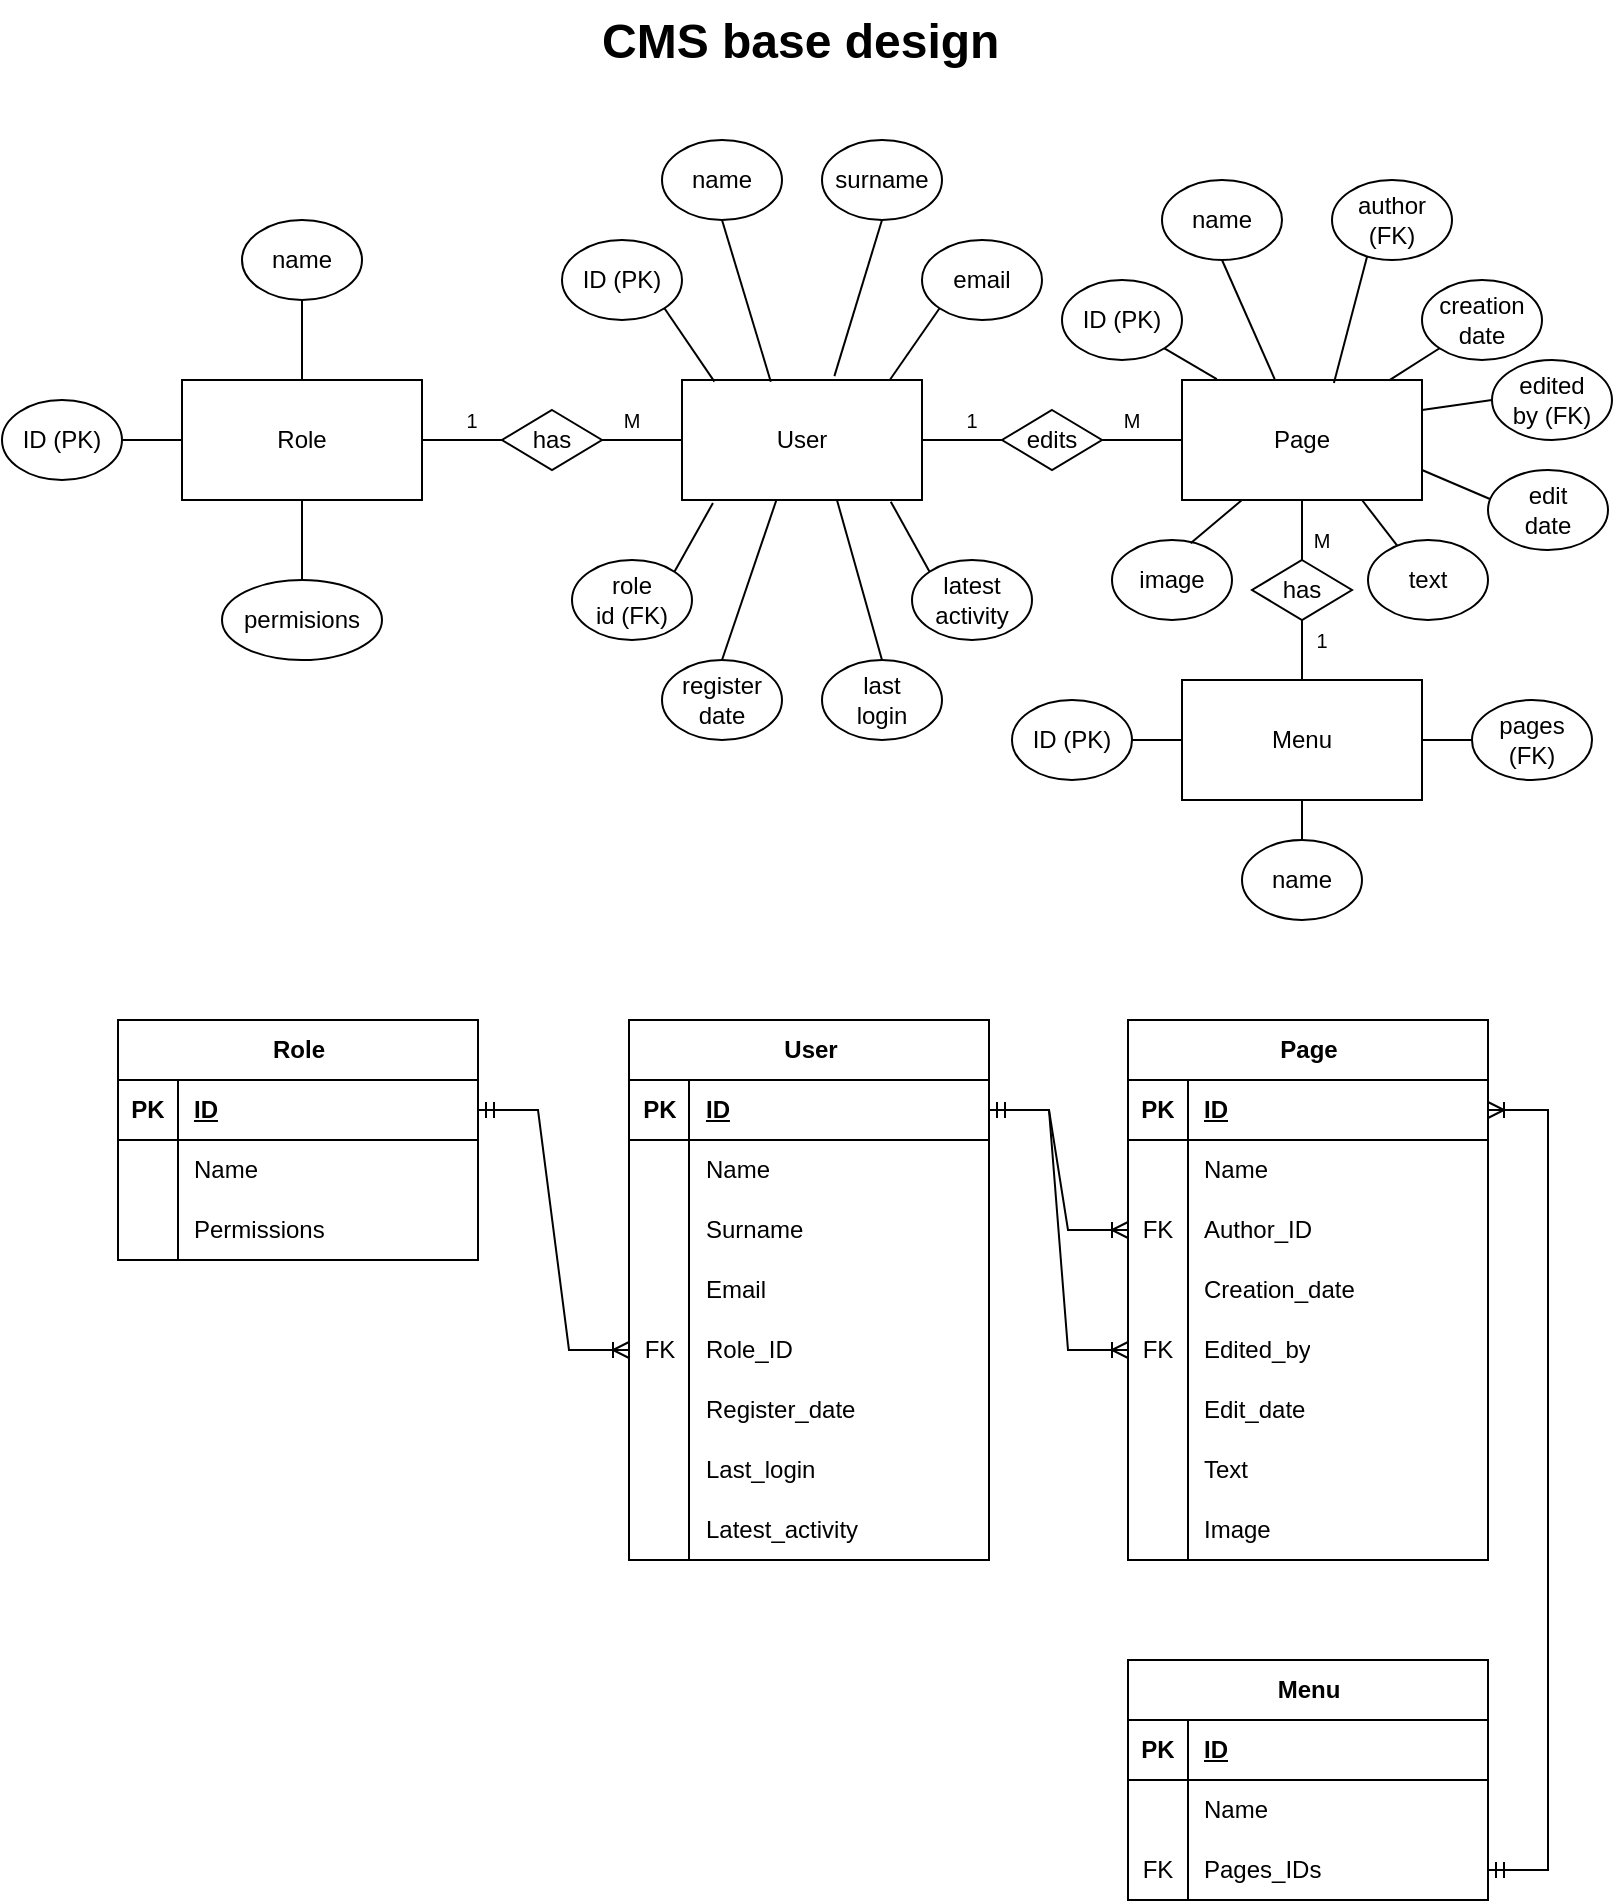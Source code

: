 <mxfile version="24.5.2" type="device">
  <diagram name="Page-1" id="VvkrXzYvBZzxiJ7Tl5v-">
    <mxGraphModel dx="989" dy="466" grid="1" gridSize="10" guides="1" tooltips="1" connect="1" arrows="1" fold="1" page="1" pageScale="1" pageWidth="850" pageHeight="1100" math="0" shadow="0">
      <root>
        <mxCell id="0" />
        <mxCell id="1" parent="0" />
        <mxCell id="HvRO8bpRPB-MpJKRD0TC-1" value="Page" style="rounded=0;whiteSpace=wrap;html=1;" vertex="1" parent="1">
          <mxGeometry x="615" y="280" width="120" height="60" as="geometry" />
        </mxCell>
        <mxCell id="HvRO8bpRPB-MpJKRD0TC-2" value="User" style="rounded=0;whiteSpace=wrap;html=1;" vertex="1" parent="1">
          <mxGeometry x="365" y="280" width="120" height="60" as="geometry" />
        </mxCell>
        <mxCell id="HvRO8bpRPB-MpJKRD0TC-3" value="Role" style="rounded=0;whiteSpace=wrap;html=1;" vertex="1" parent="1">
          <mxGeometry x="115" y="280" width="120" height="60" as="geometry" />
        </mxCell>
        <mxCell id="HvRO8bpRPB-MpJKRD0TC-4" value="name" style="ellipse;whiteSpace=wrap;html=1;" vertex="1" parent="1">
          <mxGeometry x="355" y="160" width="60" height="40" as="geometry" />
        </mxCell>
        <mxCell id="HvRO8bpRPB-MpJKRD0TC-5" value="surname" style="ellipse;whiteSpace=wrap;html=1;" vertex="1" parent="1">
          <mxGeometry x="435" y="160" width="60" height="40" as="geometry" />
        </mxCell>
        <mxCell id="HvRO8bpRPB-MpJKRD0TC-6" value="ID (PK)" style="ellipse;whiteSpace=wrap;html=1;" vertex="1" parent="1">
          <mxGeometry x="305" y="210" width="60" height="40" as="geometry" />
        </mxCell>
        <mxCell id="HvRO8bpRPB-MpJKRD0TC-9" value="" style="endArrow=none;html=1;rounded=0;exitX=1;exitY=0.5;exitDx=0;exitDy=0;entryX=0;entryY=0.5;entryDx=0;entryDy=0;" edge="1" parent="1" source="HvRO8bpRPB-MpJKRD0TC-3" target="HvRO8bpRPB-MpJKRD0TC-8">
          <mxGeometry width="50" height="50" relative="1" as="geometry">
            <mxPoint x="235" y="310" as="sourcePoint" />
            <mxPoint x="365" y="310" as="targetPoint" />
          </mxGeometry>
        </mxCell>
        <mxCell id="HvRO8bpRPB-MpJKRD0TC-8" value="has" style="rhombus;whiteSpace=wrap;html=1;" vertex="1" parent="1">
          <mxGeometry x="275" y="295" width="50" height="30" as="geometry" />
        </mxCell>
        <mxCell id="HvRO8bpRPB-MpJKRD0TC-12" value="" style="endArrow=none;html=1;rounded=0;exitX=1;exitY=0.5;exitDx=0;exitDy=0;entryX=0;entryY=0.5;entryDx=0;entryDy=0;" edge="1" source="HvRO8bpRPB-MpJKRD0TC-14" parent="1">
          <mxGeometry width="50" height="50" relative="1" as="geometry">
            <mxPoint x="665" y="400" as="sourcePoint" />
            <mxPoint x="615" y="310" as="targetPoint" />
          </mxGeometry>
        </mxCell>
        <mxCell id="HvRO8bpRPB-MpJKRD0TC-13" value="" style="endArrow=none;html=1;rounded=0;exitX=1;exitY=0.5;exitDx=0;exitDy=0;entryX=0;entryY=0.5;entryDx=0;entryDy=0;" edge="1" target="HvRO8bpRPB-MpJKRD0TC-14" parent="1">
          <mxGeometry width="50" height="50" relative="1" as="geometry">
            <mxPoint x="485" y="310" as="sourcePoint" />
            <mxPoint x="615" y="310" as="targetPoint" />
          </mxGeometry>
        </mxCell>
        <mxCell id="HvRO8bpRPB-MpJKRD0TC-14" value="edits" style="rhombus;whiteSpace=wrap;html=1;" vertex="1" parent="1">
          <mxGeometry x="525" y="295" width="50" height="30" as="geometry" />
        </mxCell>
        <mxCell id="HvRO8bpRPB-MpJKRD0TC-15" value="&lt;font style=&quot;font-size: 10px;&quot;&gt;1&lt;/font&gt;" style="text;html=1;align=center;verticalAlign=middle;whiteSpace=wrap;rounded=0;" vertex="1" parent="1">
          <mxGeometry x="245" y="290" width="30" height="20" as="geometry" />
        </mxCell>
        <mxCell id="HvRO8bpRPB-MpJKRD0TC-17" value="" style="endArrow=none;html=1;rounded=0;exitX=1;exitY=0.5;exitDx=0;exitDy=0;entryX=0;entryY=0.5;entryDx=0;entryDy=0;" edge="1" parent="1" source="HvRO8bpRPB-MpJKRD0TC-8" target="HvRO8bpRPB-MpJKRD0TC-2">
          <mxGeometry width="50" height="50" relative="1" as="geometry">
            <mxPoint x="325" y="310" as="sourcePoint" />
            <mxPoint x="365" y="310" as="targetPoint" />
          </mxGeometry>
        </mxCell>
        <mxCell id="HvRO8bpRPB-MpJKRD0TC-16" value="&lt;font style=&quot;font-size: 10px;&quot;&gt;M&lt;/font&gt;" style="text;html=1;align=center;verticalAlign=middle;whiteSpace=wrap;rounded=0;" vertex="1" parent="1">
          <mxGeometry x="325" y="290" width="30" height="20" as="geometry" />
        </mxCell>
        <mxCell id="HvRO8bpRPB-MpJKRD0TC-18" value="&lt;font style=&quot;font-size: 10px;&quot;&gt;1&lt;/font&gt;" style="text;html=1;align=center;verticalAlign=middle;whiteSpace=wrap;rounded=0;" vertex="1" parent="1">
          <mxGeometry x="495" y="290" width="30" height="20" as="geometry" />
        </mxCell>
        <mxCell id="HvRO8bpRPB-MpJKRD0TC-19" value="&lt;font style=&quot;font-size: 10px;&quot;&gt;M&lt;/font&gt;" style="text;html=1;align=center;verticalAlign=middle;whiteSpace=wrap;rounded=0;" vertex="1" parent="1">
          <mxGeometry x="575" y="290" width="30" height="20" as="geometry" />
        </mxCell>
        <mxCell id="HvRO8bpRPB-MpJKRD0TC-21" value="email" style="ellipse;whiteSpace=wrap;html=1;" vertex="1" parent="1">
          <mxGeometry x="485" y="210" width="60" height="40" as="geometry" />
        </mxCell>
        <mxCell id="HvRO8bpRPB-MpJKRD0TC-22" value="" style="endArrow=none;html=1;rounded=0;exitX=1;exitY=1;exitDx=0;exitDy=0;entryX=0.135;entryY=0.014;entryDx=0;entryDy=0;entryPerimeter=0;" edge="1" parent="1" source="HvRO8bpRPB-MpJKRD0TC-6" target="HvRO8bpRPB-MpJKRD0TC-2">
          <mxGeometry width="50" height="50" relative="1" as="geometry">
            <mxPoint x="355" y="270" as="sourcePoint" />
            <mxPoint x="405" y="220" as="targetPoint" />
          </mxGeometry>
        </mxCell>
        <mxCell id="HvRO8bpRPB-MpJKRD0TC-23" value="" style="endArrow=none;html=1;rounded=0;entryX=0.5;entryY=1;entryDx=0;entryDy=0;exitX=0.37;exitY=0.014;exitDx=0;exitDy=0;exitPerimeter=0;" edge="1" parent="1" source="HvRO8bpRPB-MpJKRD0TC-2" target="HvRO8bpRPB-MpJKRD0TC-4">
          <mxGeometry width="50" height="50" relative="1" as="geometry">
            <mxPoint x="355" y="270" as="sourcePoint" />
            <mxPoint x="405" y="220" as="targetPoint" />
          </mxGeometry>
        </mxCell>
        <mxCell id="HvRO8bpRPB-MpJKRD0TC-24" value="" style="endArrow=none;html=1;rounded=0;entryX=0.5;entryY=1;entryDx=0;entryDy=0;exitX=0.635;exitY=-0.032;exitDx=0;exitDy=0;exitPerimeter=0;" edge="1" parent="1" source="HvRO8bpRPB-MpJKRD0TC-2" target="HvRO8bpRPB-MpJKRD0TC-5">
          <mxGeometry width="50" height="50" relative="1" as="geometry">
            <mxPoint x="355" y="270" as="sourcePoint" />
            <mxPoint x="405" y="220" as="targetPoint" />
          </mxGeometry>
        </mxCell>
        <mxCell id="HvRO8bpRPB-MpJKRD0TC-25" value="" style="endArrow=none;html=1;rounded=0;entryX=0;entryY=1;entryDx=0;entryDy=0;exitX=0.865;exitY=0.002;exitDx=0;exitDy=0;exitPerimeter=0;" edge="1" parent="1" source="HvRO8bpRPB-MpJKRD0TC-2" target="HvRO8bpRPB-MpJKRD0TC-21">
          <mxGeometry width="50" height="50" relative="1" as="geometry">
            <mxPoint x="355" y="270" as="sourcePoint" />
            <mxPoint x="405" y="220" as="targetPoint" />
          </mxGeometry>
        </mxCell>
        <mxCell id="HvRO8bpRPB-MpJKRD0TC-27" value="&lt;div&gt;register&lt;/div&gt;&lt;div&gt;date&lt;br&gt;&lt;/div&gt;" style="ellipse;whiteSpace=wrap;html=1;" vertex="1" parent="1">
          <mxGeometry x="355" y="420" width="60" height="40" as="geometry" />
        </mxCell>
        <mxCell id="HvRO8bpRPB-MpJKRD0TC-28" value="&lt;div&gt;last&lt;/div&gt;&lt;div&gt;login&lt;br&gt;&lt;/div&gt;" style="ellipse;whiteSpace=wrap;html=1;" vertex="1" parent="1">
          <mxGeometry x="435" y="420" width="60" height="40" as="geometry" />
        </mxCell>
        <mxCell id="HvRO8bpRPB-MpJKRD0TC-30" value="&lt;div&gt;latest&lt;/div&gt;&lt;div&gt;activity&lt;br&gt;&lt;/div&gt;" style="ellipse;whiteSpace=wrap;html=1;" vertex="1" parent="1">
          <mxGeometry x="480" y="370" width="60" height="40" as="geometry" />
        </mxCell>
        <mxCell id="HvRO8bpRPB-MpJKRD0TC-33" value="" style="endArrow=none;html=1;rounded=0;exitX=0.5;exitY=0;exitDx=0;exitDy=0;entryX=0.393;entryY=1.002;entryDx=0;entryDy=0;entryPerimeter=0;" edge="1" parent="1" source="HvRO8bpRPB-MpJKRD0TC-27" target="HvRO8bpRPB-MpJKRD0TC-2">
          <mxGeometry width="50" height="50" relative="1" as="geometry">
            <mxPoint x="355" y="330" as="sourcePoint" />
            <mxPoint x="385" y="350" as="targetPoint" />
          </mxGeometry>
        </mxCell>
        <mxCell id="HvRO8bpRPB-MpJKRD0TC-34" value="" style="endArrow=none;html=1;rounded=0;entryX=0;entryY=0;entryDx=0;entryDy=0;exitX=0.87;exitY=1.014;exitDx=0;exitDy=0;exitPerimeter=0;" edge="1" parent="1" source="HvRO8bpRPB-MpJKRD0TC-2" target="HvRO8bpRPB-MpJKRD0TC-30">
          <mxGeometry width="50" height="50" relative="1" as="geometry">
            <mxPoint x="355" y="330" as="sourcePoint" />
            <mxPoint x="405" y="280" as="targetPoint" />
          </mxGeometry>
        </mxCell>
        <mxCell id="HvRO8bpRPB-MpJKRD0TC-35" value="" style="endArrow=none;html=1;rounded=0;entryX=0.646;entryY=1.002;entryDx=0;entryDy=0;exitX=0.5;exitY=0;exitDx=0;exitDy=0;entryPerimeter=0;" edge="1" parent="1" source="HvRO8bpRPB-MpJKRD0TC-28" target="HvRO8bpRPB-MpJKRD0TC-2">
          <mxGeometry width="50" height="50" relative="1" as="geometry">
            <mxPoint x="355" y="330" as="sourcePoint" />
            <mxPoint x="405" y="280" as="targetPoint" />
          </mxGeometry>
        </mxCell>
        <mxCell id="HvRO8bpRPB-MpJKRD0TC-36" value="ID (PK)" style="ellipse;whiteSpace=wrap;html=1;" vertex="1" parent="1">
          <mxGeometry x="25" y="290" width="60" height="40" as="geometry" />
        </mxCell>
        <mxCell id="HvRO8bpRPB-MpJKRD0TC-37" value="" style="endArrow=none;html=1;rounded=0;exitX=1;exitY=0.5;exitDx=0;exitDy=0;entryX=0;entryY=0.5;entryDx=0;entryDy=0;" edge="1" parent="1" source="HvRO8bpRPB-MpJKRD0TC-36" target="HvRO8bpRPB-MpJKRD0TC-3">
          <mxGeometry width="50" height="50" relative="1" as="geometry">
            <mxPoint x="355" y="330" as="sourcePoint" />
            <mxPoint x="405" y="280" as="targetPoint" />
          </mxGeometry>
        </mxCell>
        <mxCell id="HvRO8bpRPB-MpJKRD0TC-38" value="name" style="ellipse;whiteSpace=wrap;html=1;" vertex="1" parent="1">
          <mxGeometry x="145" y="200" width="60" height="40" as="geometry" />
        </mxCell>
        <mxCell id="HvRO8bpRPB-MpJKRD0TC-39" value="&lt;div&gt;permisions&lt;/div&gt;" style="ellipse;whiteSpace=wrap;html=1;" vertex="1" parent="1">
          <mxGeometry x="135" y="380" width="80" height="40" as="geometry" />
        </mxCell>
        <mxCell id="HvRO8bpRPB-MpJKRD0TC-40" value="" style="endArrow=none;html=1;rounded=0;exitX=0.5;exitY=0;exitDx=0;exitDy=0;entryX=0.5;entryY=1;entryDx=0;entryDy=0;" edge="1" parent="1" source="HvRO8bpRPB-MpJKRD0TC-39" target="HvRO8bpRPB-MpJKRD0TC-3">
          <mxGeometry width="50" height="50" relative="1" as="geometry">
            <mxPoint x="355" y="330" as="sourcePoint" />
            <mxPoint x="405" y="280" as="targetPoint" />
          </mxGeometry>
        </mxCell>
        <mxCell id="HvRO8bpRPB-MpJKRD0TC-41" value="" style="endArrow=none;html=1;rounded=0;exitX=0.5;exitY=0;exitDx=0;exitDy=0;entryX=0.5;entryY=1;entryDx=0;entryDy=0;" edge="1" parent="1" source="HvRO8bpRPB-MpJKRD0TC-3" target="HvRO8bpRPB-MpJKRD0TC-38">
          <mxGeometry width="50" height="50" relative="1" as="geometry">
            <mxPoint x="355" y="330" as="sourcePoint" />
            <mxPoint x="405" y="280" as="targetPoint" />
          </mxGeometry>
        </mxCell>
        <mxCell id="HvRO8bpRPB-MpJKRD0TC-42" value="&lt;div&gt;role&lt;/div&gt;&lt;div&gt;id (FK)&lt;br&gt;&lt;/div&gt;" style="ellipse;whiteSpace=wrap;html=1;" vertex="1" parent="1">
          <mxGeometry x="310" y="370" width="60" height="40" as="geometry" />
        </mxCell>
        <mxCell id="HvRO8bpRPB-MpJKRD0TC-43" value="" style="endArrow=none;html=1;rounded=0;exitX=1;exitY=0;exitDx=0;exitDy=0;entryX=0.129;entryY=1.025;entryDx=0;entryDy=0;entryPerimeter=0;" edge="1" parent="1" source="HvRO8bpRPB-MpJKRD0TC-42" target="HvRO8bpRPB-MpJKRD0TC-2">
          <mxGeometry width="50" height="50" relative="1" as="geometry">
            <mxPoint x="625" y="290" as="sourcePoint" />
            <mxPoint x="675" y="240" as="targetPoint" />
          </mxGeometry>
        </mxCell>
        <mxCell id="HvRO8bpRPB-MpJKRD0TC-44" value="ID (PK)" style="ellipse;whiteSpace=wrap;html=1;" vertex="1" parent="1">
          <mxGeometry x="555" y="230" width="60" height="40" as="geometry" />
        </mxCell>
        <mxCell id="HvRO8bpRPB-MpJKRD0TC-45" value="name" style="ellipse;whiteSpace=wrap;html=1;" vertex="1" parent="1">
          <mxGeometry x="605" y="180" width="60" height="40" as="geometry" />
        </mxCell>
        <mxCell id="HvRO8bpRPB-MpJKRD0TC-46" value="author (FK)" style="ellipse;whiteSpace=wrap;html=1;" vertex="1" parent="1">
          <mxGeometry x="690" y="180" width="60" height="40" as="geometry" />
        </mxCell>
        <mxCell id="HvRO8bpRPB-MpJKRD0TC-47" value="&lt;div&gt;creation&lt;/div&gt;&lt;div&gt;date&lt;br&gt;&lt;/div&gt;" style="ellipse;whiteSpace=wrap;html=1;" vertex="1" parent="1">
          <mxGeometry x="735" y="230" width="60" height="40" as="geometry" />
        </mxCell>
        <mxCell id="HvRO8bpRPB-MpJKRD0TC-48" value="&lt;div&gt;edited&lt;/div&gt;&lt;div&gt;by (FK)&lt;/div&gt;" style="ellipse;whiteSpace=wrap;html=1;" vertex="1" parent="1">
          <mxGeometry x="770" y="270" width="60" height="40" as="geometry" />
        </mxCell>
        <mxCell id="HvRO8bpRPB-MpJKRD0TC-49" value="&lt;div&gt;edit&lt;/div&gt;&lt;div&gt;date&lt;br&gt;&lt;/div&gt;" style="ellipse;whiteSpace=wrap;html=1;" vertex="1" parent="1">
          <mxGeometry x="768" y="325" width="60" height="40" as="geometry" />
        </mxCell>
        <mxCell id="HvRO8bpRPB-MpJKRD0TC-50" value="text" style="ellipse;whiteSpace=wrap;html=1;" vertex="1" parent="1">
          <mxGeometry x="708" y="360" width="60" height="40" as="geometry" />
        </mxCell>
        <mxCell id="HvRO8bpRPB-MpJKRD0TC-51" value="image" style="ellipse;whiteSpace=wrap;html=1;" vertex="1" parent="1">
          <mxGeometry x="580" y="360" width="60" height="40" as="geometry" />
        </mxCell>
        <mxCell id="HvRO8bpRPB-MpJKRD0TC-52" value="" style="endArrow=none;html=1;rounded=0;entryX=1;entryY=1;entryDx=0;entryDy=0;exitX=0.145;exitY=-0.008;exitDx=0;exitDy=0;exitPerimeter=0;" edge="1" parent="1" source="HvRO8bpRPB-MpJKRD0TC-1" target="HvRO8bpRPB-MpJKRD0TC-44">
          <mxGeometry width="50" height="50" relative="1" as="geometry">
            <mxPoint x="390" y="330" as="sourcePoint" />
            <mxPoint x="440" y="280" as="targetPoint" />
          </mxGeometry>
        </mxCell>
        <mxCell id="HvRO8bpRPB-MpJKRD0TC-53" value="" style="endArrow=none;html=1;rounded=0;entryX=0.5;entryY=1;entryDx=0;entryDy=0;exitX=0.386;exitY=-0.008;exitDx=0;exitDy=0;exitPerimeter=0;" edge="1" parent="1" source="HvRO8bpRPB-MpJKRD0TC-1" target="HvRO8bpRPB-MpJKRD0TC-45">
          <mxGeometry width="50" height="50" relative="1" as="geometry">
            <mxPoint x="390" y="330" as="sourcePoint" />
            <mxPoint x="440" y="280" as="targetPoint" />
          </mxGeometry>
        </mxCell>
        <mxCell id="HvRO8bpRPB-MpJKRD0TC-54" value="" style="endArrow=none;html=1;rounded=0;exitX=0.633;exitY=0.026;exitDx=0;exitDy=0;exitPerimeter=0;entryX=0.293;entryY=0.953;entryDx=0;entryDy=0;entryPerimeter=0;" edge="1" parent="1" source="HvRO8bpRPB-MpJKRD0TC-1" target="HvRO8bpRPB-MpJKRD0TC-46">
          <mxGeometry width="50" height="50" relative="1" as="geometry">
            <mxPoint x="390" y="330" as="sourcePoint" />
            <mxPoint x="700" y="230" as="targetPoint" />
          </mxGeometry>
        </mxCell>
        <mxCell id="HvRO8bpRPB-MpJKRD0TC-55" value="" style="endArrow=none;html=1;rounded=0;entryX=0;entryY=1;entryDx=0;entryDy=0;exitX=0.863;exitY=0.003;exitDx=0;exitDy=0;exitPerimeter=0;" edge="1" parent="1" source="HvRO8bpRPB-MpJKRD0TC-1" target="HvRO8bpRPB-MpJKRD0TC-47">
          <mxGeometry width="50" height="50" relative="1" as="geometry">
            <mxPoint x="390" y="330" as="sourcePoint" />
            <mxPoint x="440" y="280" as="targetPoint" />
          </mxGeometry>
        </mxCell>
        <mxCell id="HvRO8bpRPB-MpJKRD0TC-56" value="" style="endArrow=none;html=1;rounded=0;entryX=0;entryY=0.5;entryDx=0;entryDy=0;exitX=1;exitY=0.25;exitDx=0;exitDy=0;" edge="1" parent="1" source="HvRO8bpRPB-MpJKRD0TC-1" target="HvRO8bpRPB-MpJKRD0TC-48">
          <mxGeometry width="50" height="50" relative="1" as="geometry">
            <mxPoint x="390" y="330" as="sourcePoint" />
            <mxPoint x="440" y="280" as="targetPoint" />
          </mxGeometry>
        </mxCell>
        <mxCell id="HvRO8bpRPB-MpJKRD0TC-57" value="" style="endArrow=none;html=1;rounded=0;entryX=0.016;entryY=0.363;entryDx=0;entryDy=0;entryPerimeter=0;exitX=1;exitY=0.75;exitDx=0;exitDy=0;" edge="1" parent="1" source="HvRO8bpRPB-MpJKRD0TC-1" target="HvRO8bpRPB-MpJKRD0TC-49">
          <mxGeometry width="50" height="50" relative="1" as="geometry">
            <mxPoint x="390" y="330" as="sourcePoint" />
            <mxPoint x="440" y="280" as="targetPoint" />
          </mxGeometry>
        </mxCell>
        <mxCell id="HvRO8bpRPB-MpJKRD0TC-58" value="" style="endArrow=none;html=1;rounded=0;entryX=0.245;entryY=0.074;entryDx=0;entryDy=0;entryPerimeter=0;exitX=0.75;exitY=1;exitDx=0;exitDy=0;" edge="1" parent="1" source="HvRO8bpRPB-MpJKRD0TC-1" target="HvRO8bpRPB-MpJKRD0TC-50">
          <mxGeometry width="50" height="50" relative="1" as="geometry">
            <mxPoint x="700" y="350" as="sourcePoint" />
            <mxPoint x="440" y="280" as="targetPoint" />
          </mxGeometry>
        </mxCell>
        <mxCell id="HvRO8bpRPB-MpJKRD0TC-59" value="" style="endArrow=none;html=1;rounded=0;entryX=0.655;entryY=0.04;entryDx=0;entryDy=0;exitX=0.25;exitY=1;exitDx=0;exitDy=0;entryPerimeter=0;" edge="1" parent="1" source="HvRO8bpRPB-MpJKRD0TC-1" target="HvRO8bpRPB-MpJKRD0TC-51">
          <mxGeometry width="50" height="50" relative="1" as="geometry">
            <mxPoint x="390" y="330" as="sourcePoint" />
            <mxPoint x="440" y="280" as="targetPoint" />
          </mxGeometry>
        </mxCell>
        <mxCell id="HvRO8bpRPB-MpJKRD0TC-60" value="&lt;h1 style=&quot;margin-top: 0px;&quot;&gt;CMS base design&lt;br&gt;&lt;/h1&gt;" style="text;html=1;whiteSpace=wrap;overflow=hidden;rounded=0;" vertex="1" parent="1">
          <mxGeometry x="323" y="90" width="205" height="40" as="geometry" />
        </mxCell>
        <mxCell id="HvRO8bpRPB-MpJKRD0TC-71" value="Role" style="shape=table;startSize=30;container=1;collapsible=1;childLayout=tableLayout;fixedRows=1;rowLines=0;fontStyle=1;align=center;resizeLast=1;html=1;" vertex="1" parent="1">
          <mxGeometry x="83" y="600" width="180" height="120" as="geometry" />
        </mxCell>
        <mxCell id="HvRO8bpRPB-MpJKRD0TC-72" value="" style="shape=tableRow;horizontal=0;startSize=0;swimlaneHead=0;swimlaneBody=0;fillColor=none;collapsible=0;dropTarget=0;points=[[0,0.5],[1,0.5]];portConstraint=eastwest;top=0;left=0;right=0;bottom=1;" vertex="1" parent="HvRO8bpRPB-MpJKRD0TC-71">
          <mxGeometry y="30" width="180" height="30" as="geometry" />
        </mxCell>
        <mxCell id="HvRO8bpRPB-MpJKRD0TC-73" value="PK" style="shape=partialRectangle;connectable=0;fillColor=none;top=0;left=0;bottom=0;right=0;fontStyle=1;overflow=hidden;whiteSpace=wrap;html=1;" vertex="1" parent="HvRO8bpRPB-MpJKRD0TC-72">
          <mxGeometry width="30" height="30" as="geometry">
            <mxRectangle width="30" height="30" as="alternateBounds" />
          </mxGeometry>
        </mxCell>
        <mxCell id="HvRO8bpRPB-MpJKRD0TC-74" value="ID" style="shape=partialRectangle;connectable=0;fillColor=none;top=0;left=0;bottom=0;right=0;align=left;spacingLeft=6;fontStyle=5;overflow=hidden;whiteSpace=wrap;html=1;" vertex="1" parent="HvRO8bpRPB-MpJKRD0TC-72">
          <mxGeometry x="30" width="150" height="30" as="geometry">
            <mxRectangle width="150" height="30" as="alternateBounds" />
          </mxGeometry>
        </mxCell>
        <mxCell id="HvRO8bpRPB-MpJKRD0TC-75" value="" style="shape=tableRow;horizontal=0;startSize=0;swimlaneHead=0;swimlaneBody=0;fillColor=none;collapsible=0;dropTarget=0;points=[[0,0.5],[1,0.5]];portConstraint=eastwest;top=0;left=0;right=0;bottom=0;" vertex="1" parent="HvRO8bpRPB-MpJKRD0TC-71">
          <mxGeometry y="60" width="180" height="30" as="geometry" />
        </mxCell>
        <mxCell id="HvRO8bpRPB-MpJKRD0TC-76" value="" style="shape=partialRectangle;connectable=0;fillColor=none;top=0;left=0;bottom=0;right=0;editable=1;overflow=hidden;whiteSpace=wrap;html=1;" vertex="1" parent="HvRO8bpRPB-MpJKRD0TC-75">
          <mxGeometry width="30" height="30" as="geometry">
            <mxRectangle width="30" height="30" as="alternateBounds" />
          </mxGeometry>
        </mxCell>
        <mxCell id="HvRO8bpRPB-MpJKRD0TC-77" value="Name" style="shape=partialRectangle;connectable=0;fillColor=none;top=0;left=0;bottom=0;right=0;align=left;spacingLeft=6;overflow=hidden;whiteSpace=wrap;html=1;" vertex="1" parent="HvRO8bpRPB-MpJKRD0TC-75">
          <mxGeometry x="30" width="150" height="30" as="geometry">
            <mxRectangle width="150" height="30" as="alternateBounds" />
          </mxGeometry>
        </mxCell>
        <mxCell id="HvRO8bpRPB-MpJKRD0TC-78" value="" style="shape=tableRow;horizontal=0;startSize=0;swimlaneHead=0;swimlaneBody=0;fillColor=none;collapsible=0;dropTarget=0;points=[[0,0.5],[1,0.5]];portConstraint=eastwest;top=0;left=0;right=0;bottom=0;" vertex="1" parent="HvRO8bpRPB-MpJKRD0TC-71">
          <mxGeometry y="90" width="180" height="30" as="geometry" />
        </mxCell>
        <mxCell id="HvRO8bpRPB-MpJKRD0TC-79" value="" style="shape=partialRectangle;connectable=0;fillColor=none;top=0;left=0;bottom=0;right=0;editable=1;overflow=hidden;whiteSpace=wrap;html=1;" vertex="1" parent="HvRO8bpRPB-MpJKRD0TC-78">
          <mxGeometry width="30" height="30" as="geometry">
            <mxRectangle width="30" height="30" as="alternateBounds" />
          </mxGeometry>
        </mxCell>
        <mxCell id="HvRO8bpRPB-MpJKRD0TC-80" value="Permissions" style="shape=partialRectangle;connectable=0;fillColor=none;top=0;left=0;bottom=0;right=0;align=left;spacingLeft=6;overflow=hidden;whiteSpace=wrap;html=1;" vertex="1" parent="HvRO8bpRPB-MpJKRD0TC-78">
          <mxGeometry x="30" width="150" height="30" as="geometry">
            <mxRectangle width="150" height="30" as="alternateBounds" />
          </mxGeometry>
        </mxCell>
        <mxCell id="HvRO8bpRPB-MpJKRD0TC-84" value="User" style="shape=table;startSize=30;container=1;collapsible=1;childLayout=tableLayout;fixedRows=1;rowLines=0;fontStyle=1;align=center;resizeLast=1;html=1;" vertex="1" parent="1">
          <mxGeometry x="338.5" y="600" width="180" height="270" as="geometry" />
        </mxCell>
        <mxCell id="HvRO8bpRPB-MpJKRD0TC-85" value="" style="shape=tableRow;horizontal=0;startSize=0;swimlaneHead=0;swimlaneBody=0;fillColor=none;collapsible=0;dropTarget=0;points=[[0,0.5],[1,0.5]];portConstraint=eastwest;top=0;left=0;right=0;bottom=1;" vertex="1" parent="HvRO8bpRPB-MpJKRD0TC-84">
          <mxGeometry y="30" width="180" height="30" as="geometry" />
        </mxCell>
        <mxCell id="HvRO8bpRPB-MpJKRD0TC-86" value="PK" style="shape=partialRectangle;connectable=0;fillColor=none;top=0;left=0;bottom=0;right=0;fontStyle=1;overflow=hidden;whiteSpace=wrap;html=1;" vertex="1" parent="HvRO8bpRPB-MpJKRD0TC-85">
          <mxGeometry width="30" height="30" as="geometry">
            <mxRectangle width="30" height="30" as="alternateBounds" />
          </mxGeometry>
        </mxCell>
        <mxCell id="HvRO8bpRPB-MpJKRD0TC-87" value="ID" style="shape=partialRectangle;connectable=0;fillColor=none;top=0;left=0;bottom=0;right=0;align=left;spacingLeft=6;fontStyle=5;overflow=hidden;whiteSpace=wrap;html=1;" vertex="1" parent="HvRO8bpRPB-MpJKRD0TC-85">
          <mxGeometry x="30" width="150" height="30" as="geometry">
            <mxRectangle width="150" height="30" as="alternateBounds" />
          </mxGeometry>
        </mxCell>
        <mxCell id="HvRO8bpRPB-MpJKRD0TC-88" value="" style="shape=tableRow;horizontal=0;startSize=0;swimlaneHead=0;swimlaneBody=0;fillColor=none;collapsible=0;dropTarget=0;points=[[0,0.5],[1,0.5]];portConstraint=eastwest;top=0;left=0;right=0;bottom=0;" vertex="1" parent="HvRO8bpRPB-MpJKRD0TC-84">
          <mxGeometry y="60" width="180" height="30" as="geometry" />
        </mxCell>
        <mxCell id="HvRO8bpRPB-MpJKRD0TC-89" value="" style="shape=partialRectangle;connectable=0;fillColor=none;top=0;left=0;bottom=0;right=0;editable=1;overflow=hidden;whiteSpace=wrap;html=1;" vertex="1" parent="HvRO8bpRPB-MpJKRD0TC-88">
          <mxGeometry width="30" height="30" as="geometry">
            <mxRectangle width="30" height="30" as="alternateBounds" />
          </mxGeometry>
        </mxCell>
        <mxCell id="HvRO8bpRPB-MpJKRD0TC-90" value="Name" style="shape=partialRectangle;connectable=0;fillColor=none;top=0;left=0;bottom=0;right=0;align=left;spacingLeft=6;overflow=hidden;whiteSpace=wrap;html=1;" vertex="1" parent="HvRO8bpRPB-MpJKRD0TC-88">
          <mxGeometry x="30" width="150" height="30" as="geometry">
            <mxRectangle width="150" height="30" as="alternateBounds" />
          </mxGeometry>
        </mxCell>
        <mxCell id="HvRO8bpRPB-MpJKRD0TC-91" value="" style="shape=tableRow;horizontal=0;startSize=0;swimlaneHead=0;swimlaneBody=0;fillColor=none;collapsible=0;dropTarget=0;points=[[0,0.5],[1,0.5]];portConstraint=eastwest;top=0;left=0;right=0;bottom=0;" vertex="1" parent="HvRO8bpRPB-MpJKRD0TC-84">
          <mxGeometry y="90" width="180" height="30" as="geometry" />
        </mxCell>
        <mxCell id="HvRO8bpRPB-MpJKRD0TC-92" value="" style="shape=partialRectangle;connectable=0;fillColor=none;top=0;left=0;bottom=0;right=0;editable=1;overflow=hidden;whiteSpace=wrap;html=1;" vertex="1" parent="HvRO8bpRPB-MpJKRD0TC-91">
          <mxGeometry width="30" height="30" as="geometry">
            <mxRectangle width="30" height="30" as="alternateBounds" />
          </mxGeometry>
        </mxCell>
        <mxCell id="HvRO8bpRPB-MpJKRD0TC-93" value="Surname" style="shape=partialRectangle;connectable=0;fillColor=none;top=0;left=0;bottom=0;right=0;align=left;spacingLeft=6;overflow=hidden;whiteSpace=wrap;html=1;" vertex="1" parent="HvRO8bpRPB-MpJKRD0TC-91">
          <mxGeometry x="30" width="150" height="30" as="geometry">
            <mxRectangle width="150" height="30" as="alternateBounds" />
          </mxGeometry>
        </mxCell>
        <mxCell id="HvRO8bpRPB-MpJKRD0TC-94" value="" style="shape=tableRow;horizontal=0;startSize=0;swimlaneHead=0;swimlaneBody=0;fillColor=none;collapsible=0;dropTarget=0;points=[[0,0.5],[1,0.5]];portConstraint=eastwest;top=0;left=0;right=0;bottom=0;" vertex="1" parent="HvRO8bpRPB-MpJKRD0TC-84">
          <mxGeometry y="120" width="180" height="30" as="geometry" />
        </mxCell>
        <mxCell id="HvRO8bpRPB-MpJKRD0TC-95" value="" style="shape=partialRectangle;connectable=0;fillColor=none;top=0;left=0;bottom=0;right=0;editable=1;overflow=hidden;whiteSpace=wrap;html=1;" vertex="1" parent="HvRO8bpRPB-MpJKRD0TC-94">
          <mxGeometry width="30" height="30" as="geometry">
            <mxRectangle width="30" height="30" as="alternateBounds" />
          </mxGeometry>
        </mxCell>
        <mxCell id="HvRO8bpRPB-MpJKRD0TC-96" value="Email" style="shape=partialRectangle;connectable=0;fillColor=none;top=0;left=0;bottom=0;right=0;align=left;spacingLeft=6;overflow=hidden;whiteSpace=wrap;html=1;" vertex="1" parent="HvRO8bpRPB-MpJKRD0TC-94">
          <mxGeometry x="30" width="150" height="30" as="geometry">
            <mxRectangle width="150" height="30" as="alternateBounds" />
          </mxGeometry>
        </mxCell>
        <mxCell id="HvRO8bpRPB-MpJKRD0TC-97" value="" style="shape=tableRow;horizontal=0;startSize=0;swimlaneHead=0;swimlaneBody=0;fillColor=none;collapsible=0;dropTarget=0;points=[[0,0.5],[1,0.5]];portConstraint=eastwest;top=0;left=0;right=0;bottom=0;" vertex="1" parent="HvRO8bpRPB-MpJKRD0TC-84">
          <mxGeometry y="150" width="180" height="30" as="geometry" />
        </mxCell>
        <mxCell id="HvRO8bpRPB-MpJKRD0TC-98" value="FK" style="shape=partialRectangle;connectable=0;fillColor=none;top=0;left=0;bottom=0;right=0;editable=1;overflow=hidden;whiteSpace=wrap;html=1;" vertex="1" parent="HvRO8bpRPB-MpJKRD0TC-97">
          <mxGeometry width="30" height="30" as="geometry">
            <mxRectangle width="30" height="30" as="alternateBounds" />
          </mxGeometry>
        </mxCell>
        <mxCell id="HvRO8bpRPB-MpJKRD0TC-99" value="Role_ID" style="shape=partialRectangle;connectable=0;fillColor=none;top=0;left=0;bottom=0;right=0;align=left;spacingLeft=6;overflow=hidden;whiteSpace=wrap;html=1;" vertex="1" parent="HvRO8bpRPB-MpJKRD0TC-97">
          <mxGeometry x="30" width="150" height="30" as="geometry">
            <mxRectangle width="150" height="30" as="alternateBounds" />
          </mxGeometry>
        </mxCell>
        <mxCell id="HvRO8bpRPB-MpJKRD0TC-100" value="" style="shape=tableRow;horizontal=0;startSize=0;swimlaneHead=0;swimlaneBody=0;fillColor=none;collapsible=0;dropTarget=0;points=[[0,0.5],[1,0.5]];portConstraint=eastwest;top=0;left=0;right=0;bottom=0;" vertex="1" parent="HvRO8bpRPB-MpJKRD0TC-84">
          <mxGeometry y="180" width="180" height="30" as="geometry" />
        </mxCell>
        <mxCell id="HvRO8bpRPB-MpJKRD0TC-101" value="" style="shape=partialRectangle;connectable=0;fillColor=none;top=0;left=0;bottom=0;right=0;editable=1;overflow=hidden;whiteSpace=wrap;html=1;" vertex="1" parent="HvRO8bpRPB-MpJKRD0TC-100">
          <mxGeometry width="30" height="30" as="geometry">
            <mxRectangle width="30" height="30" as="alternateBounds" />
          </mxGeometry>
        </mxCell>
        <mxCell id="HvRO8bpRPB-MpJKRD0TC-102" value="Register_date" style="shape=partialRectangle;connectable=0;fillColor=none;top=0;left=0;bottom=0;right=0;align=left;spacingLeft=6;overflow=hidden;whiteSpace=wrap;html=1;" vertex="1" parent="HvRO8bpRPB-MpJKRD0TC-100">
          <mxGeometry x="30" width="150" height="30" as="geometry">
            <mxRectangle width="150" height="30" as="alternateBounds" />
          </mxGeometry>
        </mxCell>
        <mxCell id="HvRO8bpRPB-MpJKRD0TC-103" value="" style="shape=tableRow;horizontal=0;startSize=0;swimlaneHead=0;swimlaneBody=0;fillColor=none;collapsible=0;dropTarget=0;points=[[0,0.5],[1,0.5]];portConstraint=eastwest;top=0;left=0;right=0;bottom=0;" vertex="1" parent="HvRO8bpRPB-MpJKRD0TC-84">
          <mxGeometry y="210" width="180" height="30" as="geometry" />
        </mxCell>
        <mxCell id="HvRO8bpRPB-MpJKRD0TC-104" value="" style="shape=partialRectangle;connectable=0;fillColor=none;top=0;left=0;bottom=0;right=0;editable=1;overflow=hidden;whiteSpace=wrap;html=1;" vertex="1" parent="HvRO8bpRPB-MpJKRD0TC-103">
          <mxGeometry width="30" height="30" as="geometry">
            <mxRectangle width="30" height="30" as="alternateBounds" />
          </mxGeometry>
        </mxCell>
        <mxCell id="HvRO8bpRPB-MpJKRD0TC-105" value="Last_login" style="shape=partialRectangle;connectable=0;fillColor=none;top=0;left=0;bottom=0;right=0;align=left;spacingLeft=6;overflow=hidden;whiteSpace=wrap;html=1;" vertex="1" parent="HvRO8bpRPB-MpJKRD0TC-103">
          <mxGeometry x="30" width="150" height="30" as="geometry">
            <mxRectangle width="150" height="30" as="alternateBounds" />
          </mxGeometry>
        </mxCell>
        <mxCell id="HvRO8bpRPB-MpJKRD0TC-106" value="" style="shape=tableRow;horizontal=0;startSize=0;swimlaneHead=0;swimlaneBody=0;fillColor=none;collapsible=0;dropTarget=0;points=[[0,0.5],[1,0.5]];portConstraint=eastwest;top=0;left=0;right=0;bottom=0;" vertex="1" parent="HvRO8bpRPB-MpJKRD0TC-84">
          <mxGeometry y="240" width="180" height="30" as="geometry" />
        </mxCell>
        <mxCell id="HvRO8bpRPB-MpJKRD0TC-107" value="" style="shape=partialRectangle;connectable=0;fillColor=none;top=0;left=0;bottom=0;right=0;editable=1;overflow=hidden;whiteSpace=wrap;html=1;" vertex="1" parent="HvRO8bpRPB-MpJKRD0TC-106">
          <mxGeometry width="30" height="30" as="geometry">
            <mxRectangle width="30" height="30" as="alternateBounds" />
          </mxGeometry>
        </mxCell>
        <mxCell id="HvRO8bpRPB-MpJKRD0TC-108" value="Latest_activity" style="shape=partialRectangle;connectable=0;fillColor=none;top=0;left=0;bottom=0;right=0;align=left;spacingLeft=6;overflow=hidden;whiteSpace=wrap;html=1;" vertex="1" parent="HvRO8bpRPB-MpJKRD0TC-106">
          <mxGeometry x="30" width="150" height="30" as="geometry">
            <mxRectangle width="150" height="30" as="alternateBounds" />
          </mxGeometry>
        </mxCell>
        <mxCell id="HvRO8bpRPB-MpJKRD0TC-109" value="Page" style="shape=table;startSize=30;container=1;collapsible=1;childLayout=tableLayout;fixedRows=1;rowLines=0;fontStyle=1;align=center;resizeLast=1;html=1;" vertex="1" parent="1">
          <mxGeometry x="588" y="600" width="180" height="270" as="geometry" />
        </mxCell>
        <mxCell id="HvRO8bpRPB-MpJKRD0TC-110" value="" style="shape=tableRow;horizontal=0;startSize=0;swimlaneHead=0;swimlaneBody=0;fillColor=none;collapsible=0;dropTarget=0;points=[[0,0.5],[1,0.5]];portConstraint=eastwest;top=0;left=0;right=0;bottom=1;" vertex="1" parent="HvRO8bpRPB-MpJKRD0TC-109">
          <mxGeometry y="30" width="180" height="30" as="geometry" />
        </mxCell>
        <mxCell id="HvRO8bpRPB-MpJKRD0TC-111" value="PK" style="shape=partialRectangle;connectable=0;fillColor=none;top=0;left=0;bottom=0;right=0;fontStyle=1;overflow=hidden;whiteSpace=wrap;html=1;" vertex="1" parent="HvRO8bpRPB-MpJKRD0TC-110">
          <mxGeometry width="30" height="30" as="geometry">
            <mxRectangle width="30" height="30" as="alternateBounds" />
          </mxGeometry>
        </mxCell>
        <mxCell id="HvRO8bpRPB-MpJKRD0TC-112" value="ID" style="shape=partialRectangle;connectable=0;fillColor=none;top=0;left=0;bottom=0;right=0;align=left;spacingLeft=6;fontStyle=5;overflow=hidden;whiteSpace=wrap;html=1;" vertex="1" parent="HvRO8bpRPB-MpJKRD0TC-110">
          <mxGeometry x="30" width="150" height="30" as="geometry">
            <mxRectangle width="150" height="30" as="alternateBounds" />
          </mxGeometry>
        </mxCell>
        <mxCell id="HvRO8bpRPB-MpJKRD0TC-113" value="" style="shape=tableRow;horizontal=0;startSize=0;swimlaneHead=0;swimlaneBody=0;fillColor=none;collapsible=0;dropTarget=0;points=[[0,0.5],[1,0.5]];portConstraint=eastwest;top=0;left=0;right=0;bottom=0;" vertex="1" parent="HvRO8bpRPB-MpJKRD0TC-109">
          <mxGeometry y="60" width="180" height="30" as="geometry" />
        </mxCell>
        <mxCell id="HvRO8bpRPB-MpJKRD0TC-114" value="" style="shape=partialRectangle;connectable=0;fillColor=none;top=0;left=0;bottom=0;right=0;editable=1;overflow=hidden;whiteSpace=wrap;html=1;" vertex="1" parent="HvRO8bpRPB-MpJKRD0TC-113">
          <mxGeometry width="30" height="30" as="geometry">
            <mxRectangle width="30" height="30" as="alternateBounds" />
          </mxGeometry>
        </mxCell>
        <mxCell id="HvRO8bpRPB-MpJKRD0TC-115" value="Name" style="shape=partialRectangle;connectable=0;fillColor=none;top=0;left=0;bottom=0;right=0;align=left;spacingLeft=6;overflow=hidden;whiteSpace=wrap;html=1;" vertex="1" parent="HvRO8bpRPB-MpJKRD0TC-113">
          <mxGeometry x="30" width="150" height="30" as="geometry">
            <mxRectangle width="150" height="30" as="alternateBounds" />
          </mxGeometry>
        </mxCell>
        <mxCell id="HvRO8bpRPB-MpJKRD0TC-116" value="" style="shape=tableRow;horizontal=0;startSize=0;swimlaneHead=0;swimlaneBody=0;fillColor=none;collapsible=0;dropTarget=0;points=[[0,0.5],[1,0.5]];portConstraint=eastwest;top=0;left=0;right=0;bottom=0;" vertex="1" parent="HvRO8bpRPB-MpJKRD0TC-109">
          <mxGeometry y="90" width="180" height="30" as="geometry" />
        </mxCell>
        <mxCell id="HvRO8bpRPB-MpJKRD0TC-117" value="FK" style="shape=partialRectangle;connectable=0;fillColor=none;top=0;left=0;bottom=0;right=0;editable=1;overflow=hidden;whiteSpace=wrap;html=1;" vertex="1" parent="HvRO8bpRPB-MpJKRD0TC-116">
          <mxGeometry width="30" height="30" as="geometry">
            <mxRectangle width="30" height="30" as="alternateBounds" />
          </mxGeometry>
        </mxCell>
        <mxCell id="HvRO8bpRPB-MpJKRD0TC-118" value="Author_ID" style="shape=partialRectangle;connectable=0;fillColor=none;top=0;left=0;bottom=0;right=0;align=left;spacingLeft=6;overflow=hidden;whiteSpace=wrap;html=1;" vertex="1" parent="HvRO8bpRPB-MpJKRD0TC-116">
          <mxGeometry x="30" width="150" height="30" as="geometry">
            <mxRectangle width="150" height="30" as="alternateBounds" />
          </mxGeometry>
        </mxCell>
        <mxCell id="HvRO8bpRPB-MpJKRD0TC-119" value="" style="shape=tableRow;horizontal=0;startSize=0;swimlaneHead=0;swimlaneBody=0;fillColor=none;collapsible=0;dropTarget=0;points=[[0,0.5],[1,0.5]];portConstraint=eastwest;top=0;left=0;right=0;bottom=0;" vertex="1" parent="HvRO8bpRPB-MpJKRD0TC-109">
          <mxGeometry y="120" width="180" height="30" as="geometry" />
        </mxCell>
        <mxCell id="HvRO8bpRPB-MpJKRD0TC-120" value="" style="shape=partialRectangle;connectable=0;fillColor=none;top=0;left=0;bottom=0;right=0;editable=1;overflow=hidden;whiteSpace=wrap;html=1;" vertex="1" parent="HvRO8bpRPB-MpJKRD0TC-119">
          <mxGeometry width="30" height="30" as="geometry">
            <mxRectangle width="30" height="30" as="alternateBounds" />
          </mxGeometry>
        </mxCell>
        <mxCell id="HvRO8bpRPB-MpJKRD0TC-121" value="Creation_date" style="shape=partialRectangle;connectable=0;fillColor=none;top=0;left=0;bottom=0;right=0;align=left;spacingLeft=6;overflow=hidden;whiteSpace=wrap;html=1;" vertex="1" parent="HvRO8bpRPB-MpJKRD0TC-119">
          <mxGeometry x="30" width="150" height="30" as="geometry">
            <mxRectangle width="150" height="30" as="alternateBounds" />
          </mxGeometry>
        </mxCell>
        <mxCell id="HvRO8bpRPB-MpJKRD0TC-122" value="" style="shape=tableRow;horizontal=0;startSize=0;swimlaneHead=0;swimlaneBody=0;fillColor=none;collapsible=0;dropTarget=0;points=[[0,0.5],[1,0.5]];portConstraint=eastwest;top=0;left=0;right=0;bottom=0;" vertex="1" parent="HvRO8bpRPB-MpJKRD0TC-109">
          <mxGeometry y="150" width="180" height="30" as="geometry" />
        </mxCell>
        <mxCell id="HvRO8bpRPB-MpJKRD0TC-123" value="FK" style="shape=partialRectangle;connectable=0;fillColor=none;top=0;left=0;bottom=0;right=0;editable=1;overflow=hidden;whiteSpace=wrap;html=1;" vertex="1" parent="HvRO8bpRPB-MpJKRD0TC-122">
          <mxGeometry width="30" height="30" as="geometry">
            <mxRectangle width="30" height="30" as="alternateBounds" />
          </mxGeometry>
        </mxCell>
        <mxCell id="HvRO8bpRPB-MpJKRD0TC-124" value="&lt;div&gt;Edited_by&lt;/div&gt;" style="shape=partialRectangle;connectable=0;fillColor=none;top=0;left=0;bottom=0;right=0;align=left;spacingLeft=6;overflow=hidden;whiteSpace=wrap;html=1;" vertex="1" parent="HvRO8bpRPB-MpJKRD0TC-122">
          <mxGeometry x="30" width="150" height="30" as="geometry">
            <mxRectangle width="150" height="30" as="alternateBounds" />
          </mxGeometry>
        </mxCell>
        <mxCell id="HvRO8bpRPB-MpJKRD0TC-125" value="" style="shape=tableRow;horizontal=0;startSize=0;swimlaneHead=0;swimlaneBody=0;fillColor=none;collapsible=0;dropTarget=0;points=[[0,0.5],[1,0.5]];portConstraint=eastwest;top=0;left=0;right=0;bottom=0;" vertex="1" parent="HvRO8bpRPB-MpJKRD0TC-109">
          <mxGeometry y="180" width="180" height="30" as="geometry" />
        </mxCell>
        <mxCell id="HvRO8bpRPB-MpJKRD0TC-126" value="" style="shape=partialRectangle;connectable=0;fillColor=none;top=0;left=0;bottom=0;right=0;editable=1;overflow=hidden;whiteSpace=wrap;html=1;" vertex="1" parent="HvRO8bpRPB-MpJKRD0TC-125">
          <mxGeometry width="30" height="30" as="geometry">
            <mxRectangle width="30" height="30" as="alternateBounds" />
          </mxGeometry>
        </mxCell>
        <mxCell id="HvRO8bpRPB-MpJKRD0TC-127" value="Edit_date" style="shape=partialRectangle;connectable=0;fillColor=none;top=0;left=0;bottom=0;right=0;align=left;spacingLeft=6;overflow=hidden;whiteSpace=wrap;html=1;" vertex="1" parent="HvRO8bpRPB-MpJKRD0TC-125">
          <mxGeometry x="30" width="150" height="30" as="geometry">
            <mxRectangle width="150" height="30" as="alternateBounds" />
          </mxGeometry>
        </mxCell>
        <mxCell id="HvRO8bpRPB-MpJKRD0TC-128" value="" style="shape=tableRow;horizontal=0;startSize=0;swimlaneHead=0;swimlaneBody=0;fillColor=none;collapsible=0;dropTarget=0;points=[[0,0.5],[1,0.5]];portConstraint=eastwest;top=0;left=0;right=0;bottom=0;" vertex="1" parent="HvRO8bpRPB-MpJKRD0TC-109">
          <mxGeometry y="210" width="180" height="30" as="geometry" />
        </mxCell>
        <mxCell id="HvRO8bpRPB-MpJKRD0TC-129" value="" style="shape=partialRectangle;connectable=0;fillColor=none;top=0;left=0;bottom=0;right=0;editable=1;overflow=hidden;whiteSpace=wrap;html=1;" vertex="1" parent="HvRO8bpRPB-MpJKRD0TC-128">
          <mxGeometry width="30" height="30" as="geometry">
            <mxRectangle width="30" height="30" as="alternateBounds" />
          </mxGeometry>
        </mxCell>
        <mxCell id="HvRO8bpRPB-MpJKRD0TC-130" value="Text" style="shape=partialRectangle;connectable=0;fillColor=none;top=0;left=0;bottom=0;right=0;align=left;spacingLeft=6;overflow=hidden;whiteSpace=wrap;html=1;" vertex="1" parent="HvRO8bpRPB-MpJKRD0TC-128">
          <mxGeometry x="30" width="150" height="30" as="geometry">
            <mxRectangle width="150" height="30" as="alternateBounds" />
          </mxGeometry>
        </mxCell>
        <mxCell id="HvRO8bpRPB-MpJKRD0TC-131" value="" style="shape=tableRow;horizontal=0;startSize=0;swimlaneHead=0;swimlaneBody=0;fillColor=none;collapsible=0;dropTarget=0;points=[[0,0.5],[1,0.5]];portConstraint=eastwest;top=0;left=0;right=0;bottom=0;" vertex="1" parent="HvRO8bpRPB-MpJKRD0TC-109">
          <mxGeometry y="240" width="180" height="30" as="geometry" />
        </mxCell>
        <mxCell id="HvRO8bpRPB-MpJKRD0TC-132" value="" style="shape=partialRectangle;connectable=0;fillColor=none;top=0;left=0;bottom=0;right=0;editable=1;overflow=hidden;whiteSpace=wrap;html=1;" vertex="1" parent="HvRO8bpRPB-MpJKRD0TC-131">
          <mxGeometry width="30" height="30" as="geometry">
            <mxRectangle width="30" height="30" as="alternateBounds" />
          </mxGeometry>
        </mxCell>
        <mxCell id="HvRO8bpRPB-MpJKRD0TC-133" value="Image" style="shape=partialRectangle;connectable=0;fillColor=none;top=0;left=0;bottom=0;right=0;align=left;spacingLeft=6;overflow=hidden;whiteSpace=wrap;html=1;" vertex="1" parent="HvRO8bpRPB-MpJKRD0TC-131">
          <mxGeometry x="30" width="150" height="30" as="geometry">
            <mxRectangle width="150" height="30" as="alternateBounds" />
          </mxGeometry>
        </mxCell>
        <mxCell id="HvRO8bpRPB-MpJKRD0TC-134" value="" style="edgeStyle=entityRelationEdgeStyle;fontSize=12;html=1;endArrow=ERoneToMany;startArrow=ERmandOne;rounded=0;exitX=1;exitY=0.5;exitDx=0;exitDy=0;entryX=0;entryY=0.5;entryDx=0;entryDy=0;" edge="1" parent="1" source="HvRO8bpRPB-MpJKRD0TC-85" target="HvRO8bpRPB-MpJKRD0TC-116">
          <mxGeometry width="100" height="100" relative="1" as="geometry">
            <mxPoint x="363" y="650" as="sourcePoint" />
            <mxPoint x="463" y="550" as="targetPoint" />
          </mxGeometry>
        </mxCell>
        <mxCell id="HvRO8bpRPB-MpJKRD0TC-135" value="" style="edgeStyle=entityRelationEdgeStyle;fontSize=12;html=1;endArrow=ERoneToMany;startArrow=ERmandOne;rounded=0;exitX=1;exitY=0.5;exitDx=0;exitDy=0;entryX=0;entryY=0.5;entryDx=0;entryDy=0;" edge="1" parent="1" source="HvRO8bpRPB-MpJKRD0TC-85" target="HvRO8bpRPB-MpJKRD0TC-122">
          <mxGeometry width="100" height="100" relative="1" as="geometry">
            <mxPoint x="528" y="655" as="sourcePoint" />
            <mxPoint x="598" y="715" as="targetPoint" />
          </mxGeometry>
        </mxCell>
        <mxCell id="HvRO8bpRPB-MpJKRD0TC-136" value="" style="edgeStyle=entityRelationEdgeStyle;fontSize=12;html=1;endArrow=ERoneToMany;startArrow=ERmandOne;rounded=0;exitX=1;exitY=0.5;exitDx=0;exitDy=0;entryX=0;entryY=0.5;entryDx=0;entryDy=0;" edge="1" parent="1" source="HvRO8bpRPB-MpJKRD0TC-72" target="HvRO8bpRPB-MpJKRD0TC-97">
          <mxGeometry width="100" height="100" relative="1" as="geometry">
            <mxPoint x="243" y="760" as="sourcePoint" />
            <mxPoint x="313" y="880" as="targetPoint" />
          </mxGeometry>
        </mxCell>
        <mxCell id="HvRO8bpRPB-MpJKRD0TC-137" value="Menu" style="rounded=0;whiteSpace=wrap;html=1;" vertex="1" parent="1">
          <mxGeometry x="615" y="430" width="120" height="60" as="geometry" />
        </mxCell>
        <mxCell id="HvRO8bpRPB-MpJKRD0TC-138" value="has" style="rhombus;whiteSpace=wrap;html=1;" vertex="1" parent="1">
          <mxGeometry x="650" y="370" width="50" height="30" as="geometry" />
        </mxCell>
        <mxCell id="HvRO8bpRPB-MpJKRD0TC-140" value="" style="endArrow=none;html=1;rounded=0;entryX=0.5;entryY=1;entryDx=0;entryDy=0;exitX=0.5;exitY=0;exitDx=0;exitDy=0;" edge="1" parent="1" source="HvRO8bpRPB-MpJKRD0TC-138" target="HvRO8bpRPB-MpJKRD0TC-1">
          <mxGeometry width="50" height="50" relative="1" as="geometry">
            <mxPoint x="420" y="440" as="sourcePoint" />
            <mxPoint x="470" y="390" as="targetPoint" />
          </mxGeometry>
        </mxCell>
        <mxCell id="HvRO8bpRPB-MpJKRD0TC-141" value="" style="endArrow=none;html=1;rounded=0;entryX=0.5;entryY=1;entryDx=0;entryDy=0;exitX=0.5;exitY=0;exitDx=0;exitDy=0;" edge="1" parent="1" source="HvRO8bpRPB-MpJKRD0TC-137" target="HvRO8bpRPB-MpJKRD0TC-138">
          <mxGeometry width="50" height="50" relative="1" as="geometry">
            <mxPoint x="677" y="430" as="sourcePoint" />
            <mxPoint x="780" y="430" as="targetPoint" />
          </mxGeometry>
        </mxCell>
        <mxCell id="HvRO8bpRPB-MpJKRD0TC-142" value="&lt;font style=&quot;font-size: 10px;&quot;&gt;1&lt;/font&gt;" style="text;html=1;align=center;verticalAlign=middle;whiteSpace=wrap;rounded=0;" vertex="1" parent="1">
          <mxGeometry x="670" y="400" width="30" height="20" as="geometry" />
        </mxCell>
        <mxCell id="HvRO8bpRPB-MpJKRD0TC-144" value="&lt;font style=&quot;font-size: 10px;&quot;&gt;M&lt;/font&gt;" style="text;html=1;align=center;verticalAlign=middle;whiteSpace=wrap;rounded=0;" vertex="1" parent="1">
          <mxGeometry x="670" y="350" width="30" height="20" as="geometry" />
        </mxCell>
        <mxCell id="HvRO8bpRPB-MpJKRD0TC-146" value="ID (PK)" style="ellipse;whiteSpace=wrap;html=1;" vertex="1" parent="1">
          <mxGeometry x="530" y="440" width="60" height="40" as="geometry" />
        </mxCell>
        <mxCell id="HvRO8bpRPB-MpJKRD0TC-147" value="name" style="ellipse;whiteSpace=wrap;html=1;" vertex="1" parent="1">
          <mxGeometry x="645" y="510" width="60" height="40" as="geometry" />
        </mxCell>
        <mxCell id="HvRO8bpRPB-MpJKRD0TC-148" value="&lt;div&gt;pages&lt;/div&gt;&lt;div&gt;(FK)&lt;br&gt;&lt;/div&gt;" style="ellipse;whiteSpace=wrap;html=1;" vertex="1" parent="1">
          <mxGeometry x="760" y="440" width="60" height="40" as="geometry" />
        </mxCell>
        <mxCell id="HvRO8bpRPB-MpJKRD0TC-150" value="Menu" style="shape=table;startSize=30;container=1;collapsible=1;childLayout=tableLayout;fixedRows=1;rowLines=0;fontStyle=1;align=center;resizeLast=1;html=1;" vertex="1" parent="1">
          <mxGeometry x="588" y="920" width="180" height="120" as="geometry" />
        </mxCell>
        <mxCell id="HvRO8bpRPB-MpJKRD0TC-151" value="" style="shape=tableRow;horizontal=0;startSize=0;swimlaneHead=0;swimlaneBody=0;fillColor=none;collapsible=0;dropTarget=0;points=[[0,0.5],[1,0.5]];portConstraint=eastwest;top=0;left=0;right=0;bottom=1;" vertex="1" parent="HvRO8bpRPB-MpJKRD0TC-150">
          <mxGeometry y="30" width="180" height="30" as="geometry" />
        </mxCell>
        <mxCell id="HvRO8bpRPB-MpJKRD0TC-152" value="PK" style="shape=partialRectangle;connectable=0;fillColor=none;top=0;left=0;bottom=0;right=0;fontStyle=1;overflow=hidden;whiteSpace=wrap;html=1;" vertex="1" parent="HvRO8bpRPB-MpJKRD0TC-151">
          <mxGeometry width="30" height="30" as="geometry">
            <mxRectangle width="30" height="30" as="alternateBounds" />
          </mxGeometry>
        </mxCell>
        <mxCell id="HvRO8bpRPB-MpJKRD0TC-153" value="ID" style="shape=partialRectangle;connectable=0;fillColor=none;top=0;left=0;bottom=0;right=0;align=left;spacingLeft=6;fontStyle=5;overflow=hidden;whiteSpace=wrap;html=1;" vertex="1" parent="HvRO8bpRPB-MpJKRD0TC-151">
          <mxGeometry x="30" width="150" height="30" as="geometry">
            <mxRectangle width="150" height="30" as="alternateBounds" />
          </mxGeometry>
        </mxCell>
        <mxCell id="HvRO8bpRPB-MpJKRD0TC-154" value="" style="shape=tableRow;horizontal=0;startSize=0;swimlaneHead=0;swimlaneBody=0;fillColor=none;collapsible=0;dropTarget=0;points=[[0,0.5],[1,0.5]];portConstraint=eastwest;top=0;left=0;right=0;bottom=0;" vertex="1" parent="HvRO8bpRPB-MpJKRD0TC-150">
          <mxGeometry y="60" width="180" height="30" as="geometry" />
        </mxCell>
        <mxCell id="HvRO8bpRPB-MpJKRD0TC-155" value="" style="shape=partialRectangle;connectable=0;fillColor=none;top=0;left=0;bottom=0;right=0;editable=1;overflow=hidden;whiteSpace=wrap;html=1;" vertex="1" parent="HvRO8bpRPB-MpJKRD0TC-154">
          <mxGeometry width="30" height="30" as="geometry">
            <mxRectangle width="30" height="30" as="alternateBounds" />
          </mxGeometry>
        </mxCell>
        <mxCell id="HvRO8bpRPB-MpJKRD0TC-156" value="Name" style="shape=partialRectangle;connectable=0;fillColor=none;top=0;left=0;bottom=0;right=0;align=left;spacingLeft=6;overflow=hidden;whiteSpace=wrap;html=1;" vertex="1" parent="HvRO8bpRPB-MpJKRD0TC-154">
          <mxGeometry x="30" width="150" height="30" as="geometry">
            <mxRectangle width="150" height="30" as="alternateBounds" />
          </mxGeometry>
        </mxCell>
        <mxCell id="HvRO8bpRPB-MpJKRD0TC-157" value="" style="shape=tableRow;horizontal=0;startSize=0;swimlaneHead=0;swimlaneBody=0;fillColor=none;collapsible=0;dropTarget=0;points=[[0,0.5],[1,0.5]];portConstraint=eastwest;top=0;left=0;right=0;bottom=0;" vertex="1" parent="HvRO8bpRPB-MpJKRD0TC-150">
          <mxGeometry y="90" width="180" height="30" as="geometry" />
        </mxCell>
        <mxCell id="HvRO8bpRPB-MpJKRD0TC-158" value="FK" style="shape=partialRectangle;connectable=0;fillColor=none;top=0;left=0;bottom=0;right=0;editable=1;overflow=hidden;whiteSpace=wrap;html=1;" vertex="1" parent="HvRO8bpRPB-MpJKRD0TC-157">
          <mxGeometry width="30" height="30" as="geometry">
            <mxRectangle width="30" height="30" as="alternateBounds" />
          </mxGeometry>
        </mxCell>
        <mxCell id="HvRO8bpRPB-MpJKRD0TC-159" value="Pages_IDs" style="shape=partialRectangle;connectable=0;fillColor=none;top=0;left=0;bottom=0;right=0;align=left;spacingLeft=6;overflow=hidden;whiteSpace=wrap;html=1;" vertex="1" parent="HvRO8bpRPB-MpJKRD0TC-157">
          <mxGeometry x="30" width="150" height="30" as="geometry">
            <mxRectangle width="150" height="30" as="alternateBounds" />
          </mxGeometry>
        </mxCell>
        <mxCell id="HvRO8bpRPB-MpJKRD0TC-175" value="" style="endArrow=none;html=1;rounded=0;exitX=1;exitY=0.5;exitDx=0;exitDy=0;" edge="1" parent="1" source="HvRO8bpRPB-MpJKRD0TC-146" target="HvRO8bpRPB-MpJKRD0TC-137">
          <mxGeometry width="50" height="50" relative="1" as="geometry">
            <mxPoint x="420" y="460" as="sourcePoint" />
            <mxPoint x="470" y="410" as="targetPoint" />
          </mxGeometry>
        </mxCell>
        <mxCell id="HvRO8bpRPB-MpJKRD0TC-176" value="" style="endArrow=none;html=1;rounded=0;entryX=0.5;entryY=1;entryDx=0;entryDy=0;exitX=0.5;exitY=0;exitDx=0;exitDy=0;" edge="1" parent="1" source="HvRO8bpRPB-MpJKRD0TC-147" target="HvRO8bpRPB-MpJKRD0TC-137">
          <mxGeometry width="50" height="50" relative="1" as="geometry">
            <mxPoint x="420" y="460" as="sourcePoint" />
            <mxPoint x="470" y="410" as="targetPoint" />
          </mxGeometry>
        </mxCell>
        <mxCell id="HvRO8bpRPB-MpJKRD0TC-177" value="" style="endArrow=none;html=1;rounded=0;entryX=0;entryY=0.5;entryDx=0;entryDy=0;exitX=1;exitY=0.5;exitDx=0;exitDy=0;" edge="1" parent="1" source="HvRO8bpRPB-MpJKRD0TC-137" target="HvRO8bpRPB-MpJKRD0TC-148">
          <mxGeometry width="50" height="50" relative="1" as="geometry">
            <mxPoint x="730" y="460" as="sourcePoint" />
            <mxPoint x="470" y="410" as="targetPoint" />
          </mxGeometry>
        </mxCell>
        <mxCell id="HvRO8bpRPB-MpJKRD0TC-178" value="" style="edgeStyle=entityRelationEdgeStyle;fontSize=12;html=1;endArrow=ERoneToMany;startArrow=ERmandOne;rounded=0;exitX=1;exitY=0.5;exitDx=0;exitDy=0;entryX=1;entryY=0.5;entryDx=0;entryDy=0;" edge="1" parent="1" source="HvRO8bpRPB-MpJKRD0TC-157" target="HvRO8bpRPB-MpJKRD0TC-110">
          <mxGeometry width="100" height="100" relative="1" as="geometry">
            <mxPoint x="598" y="775" as="sourcePoint" />
            <mxPoint x="529" y="655" as="targetPoint" />
          </mxGeometry>
        </mxCell>
      </root>
    </mxGraphModel>
  </diagram>
</mxfile>
